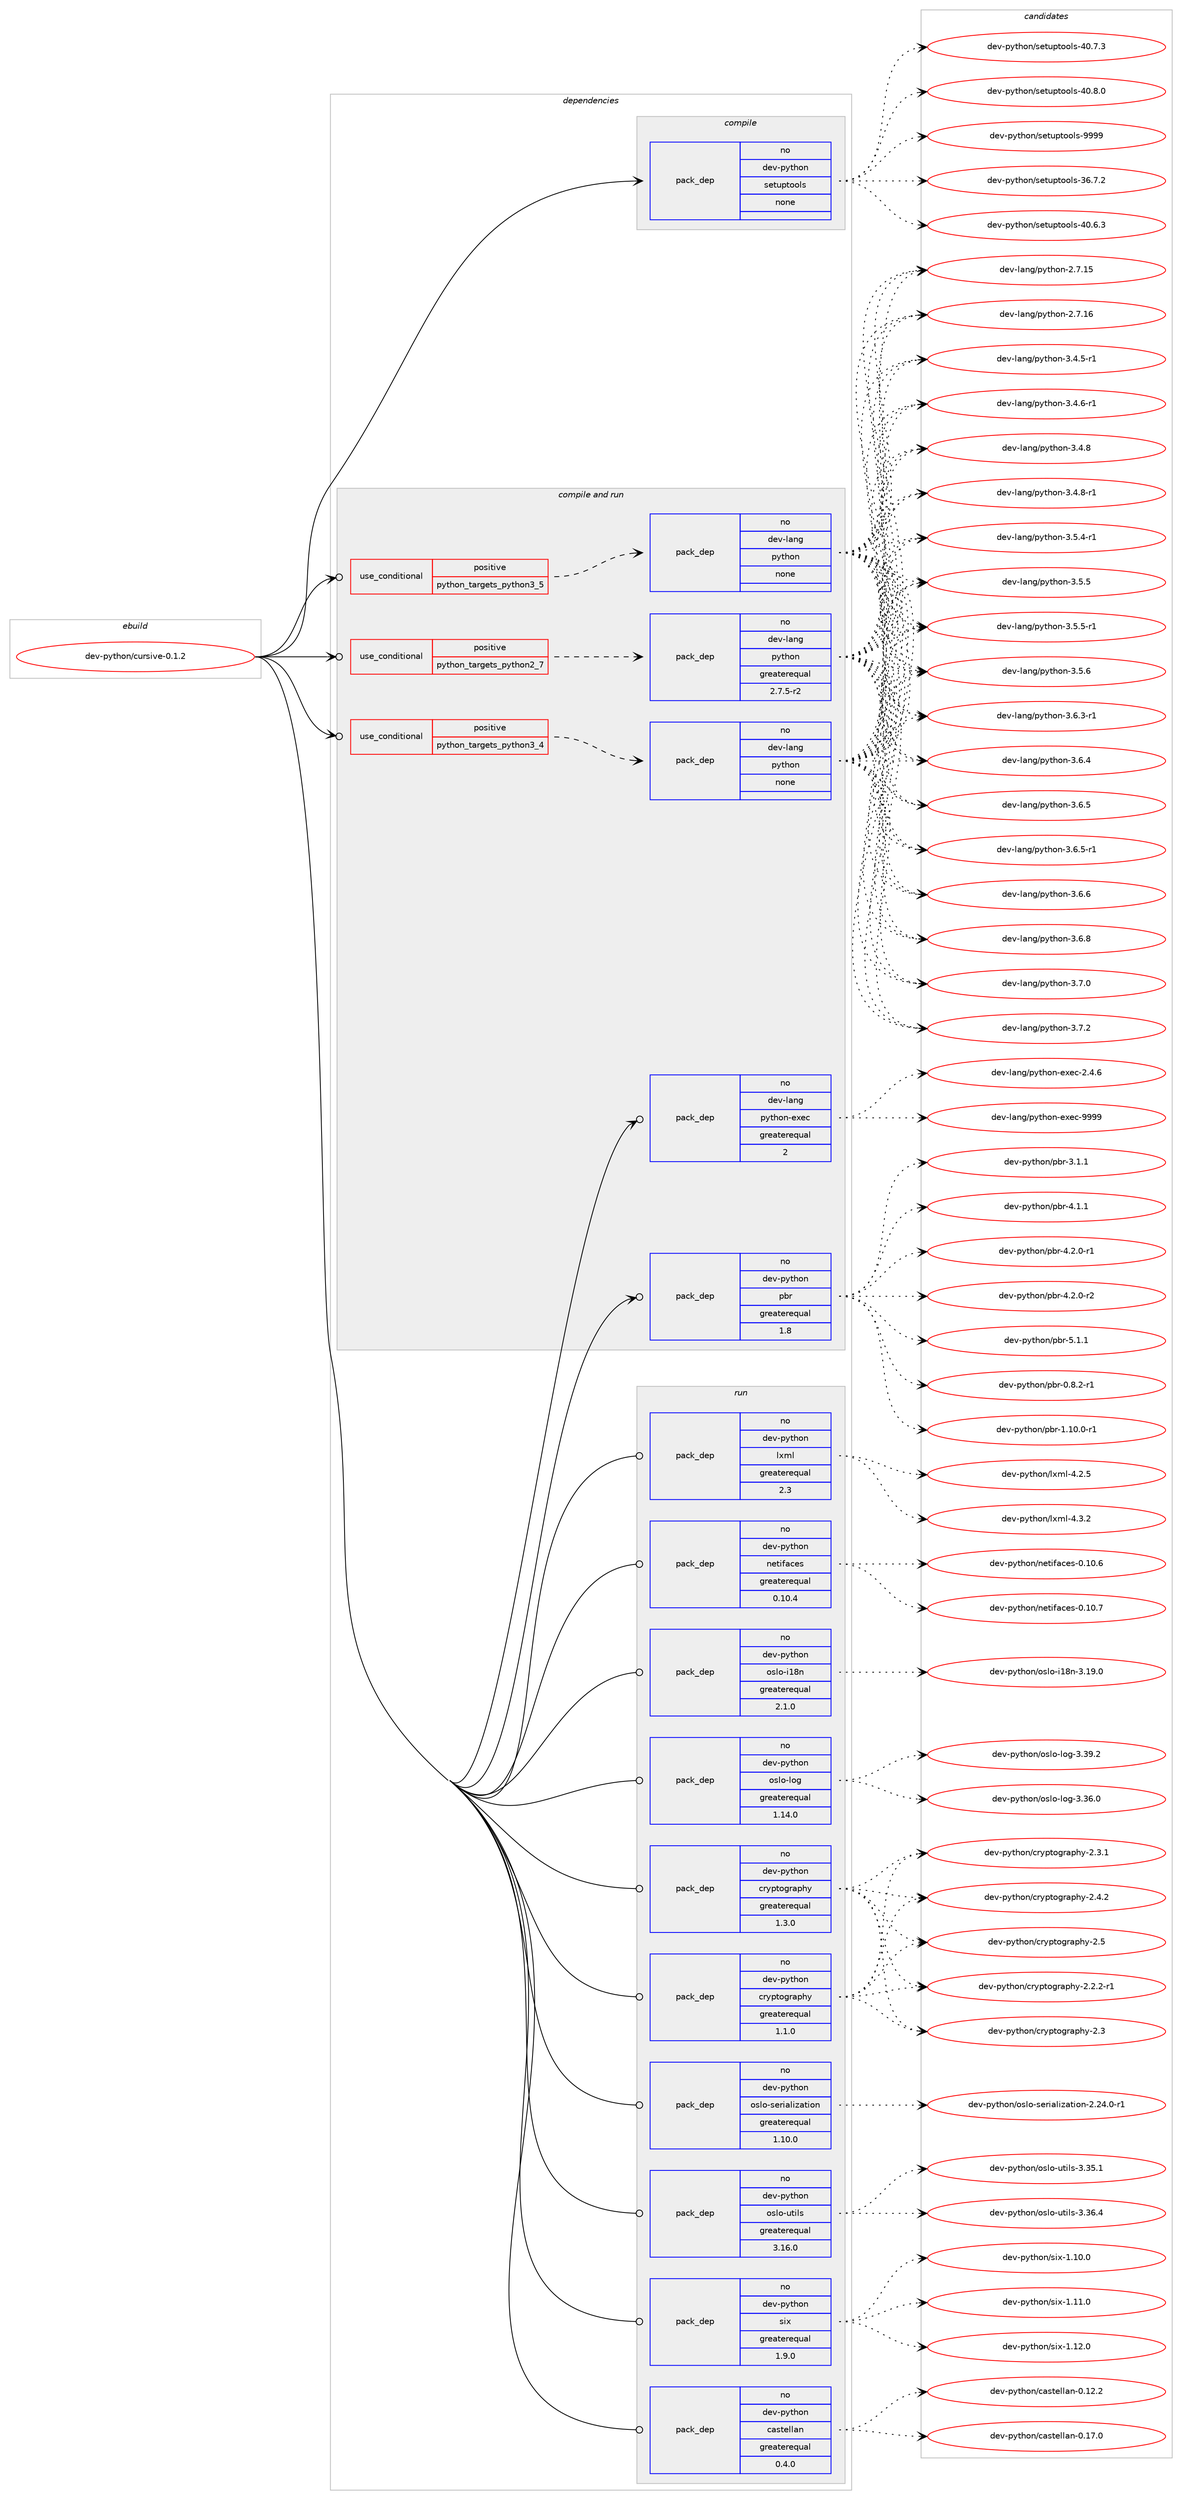 digraph prolog {

# *************
# Graph options
# *************

newrank=true;
concentrate=true;
compound=true;
graph [rankdir=LR,fontname=Helvetica,fontsize=10,ranksep=1.5];#, ranksep=2.5, nodesep=0.2];
edge  [arrowhead=vee];
node  [fontname=Helvetica,fontsize=10];

# **********
# The ebuild
# **********

subgraph cluster_leftcol {
color=gray;
rank=same;
label=<<i>ebuild</i>>;
id [label="dev-python/cursive-0.1.2", color=red, width=4, href="../dev-python/cursive-0.1.2.svg"];
}

# ****************
# The dependencies
# ****************

subgraph cluster_midcol {
color=gray;
label=<<i>dependencies</i>>;
subgraph cluster_compile {
fillcolor="#eeeeee";
style=filled;
label=<<i>compile</i>>;
subgraph pack1008707 {
dependency1404900 [label=<<TABLE BORDER="0" CELLBORDER="1" CELLSPACING="0" CELLPADDING="4" WIDTH="220"><TR><TD ROWSPAN="6" CELLPADDING="30">pack_dep</TD></TR><TR><TD WIDTH="110">no</TD></TR><TR><TD>dev-python</TD></TR><TR><TD>setuptools</TD></TR><TR><TD>none</TD></TR><TR><TD></TD></TR></TABLE>>, shape=none, color=blue];
}
id:e -> dependency1404900:w [weight=20,style="solid",arrowhead="vee"];
}
subgraph cluster_compileandrun {
fillcolor="#eeeeee";
style=filled;
label=<<i>compile and run</i>>;
subgraph cond372948 {
dependency1404901 [label=<<TABLE BORDER="0" CELLBORDER="1" CELLSPACING="0" CELLPADDING="4"><TR><TD ROWSPAN="3" CELLPADDING="10">use_conditional</TD></TR><TR><TD>positive</TD></TR><TR><TD>python_targets_python2_7</TD></TR></TABLE>>, shape=none, color=red];
subgraph pack1008708 {
dependency1404902 [label=<<TABLE BORDER="0" CELLBORDER="1" CELLSPACING="0" CELLPADDING="4" WIDTH="220"><TR><TD ROWSPAN="6" CELLPADDING="30">pack_dep</TD></TR><TR><TD WIDTH="110">no</TD></TR><TR><TD>dev-lang</TD></TR><TR><TD>python</TD></TR><TR><TD>greaterequal</TD></TR><TR><TD>2.7.5-r2</TD></TR></TABLE>>, shape=none, color=blue];
}
dependency1404901:e -> dependency1404902:w [weight=20,style="dashed",arrowhead="vee"];
}
id:e -> dependency1404901:w [weight=20,style="solid",arrowhead="odotvee"];
subgraph cond372949 {
dependency1404903 [label=<<TABLE BORDER="0" CELLBORDER="1" CELLSPACING="0" CELLPADDING="4"><TR><TD ROWSPAN="3" CELLPADDING="10">use_conditional</TD></TR><TR><TD>positive</TD></TR><TR><TD>python_targets_python3_4</TD></TR></TABLE>>, shape=none, color=red];
subgraph pack1008709 {
dependency1404904 [label=<<TABLE BORDER="0" CELLBORDER="1" CELLSPACING="0" CELLPADDING="4" WIDTH="220"><TR><TD ROWSPAN="6" CELLPADDING="30">pack_dep</TD></TR><TR><TD WIDTH="110">no</TD></TR><TR><TD>dev-lang</TD></TR><TR><TD>python</TD></TR><TR><TD>none</TD></TR><TR><TD></TD></TR></TABLE>>, shape=none, color=blue];
}
dependency1404903:e -> dependency1404904:w [weight=20,style="dashed",arrowhead="vee"];
}
id:e -> dependency1404903:w [weight=20,style="solid",arrowhead="odotvee"];
subgraph cond372950 {
dependency1404905 [label=<<TABLE BORDER="0" CELLBORDER="1" CELLSPACING="0" CELLPADDING="4"><TR><TD ROWSPAN="3" CELLPADDING="10">use_conditional</TD></TR><TR><TD>positive</TD></TR><TR><TD>python_targets_python3_5</TD></TR></TABLE>>, shape=none, color=red];
subgraph pack1008710 {
dependency1404906 [label=<<TABLE BORDER="0" CELLBORDER="1" CELLSPACING="0" CELLPADDING="4" WIDTH="220"><TR><TD ROWSPAN="6" CELLPADDING="30">pack_dep</TD></TR><TR><TD WIDTH="110">no</TD></TR><TR><TD>dev-lang</TD></TR><TR><TD>python</TD></TR><TR><TD>none</TD></TR><TR><TD></TD></TR></TABLE>>, shape=none, color=blue];
}
dependency1404905:e -> dependency1404906:w [weight=20,style="dashed",arrowhead="vee"];
}
id:e -> dependency1404905:w [weight=20,style="solid",arrowhead="odotvee"];
subgraph pack1008711 {
dependency1404907 [label=<<TABLE BORDER="0" CELLBORDER="1" CELLSPACING="0" CELLPADDING="4" WIDTH="220"><TR><TD ROWSPAN="6" CELLPADDING="30">pack_dep</TD></TR><TR><TD WIDTH="110">no</TD></TR><TR><TD>dev-lang</TD></TR><TR><TD>python-exec</TD></TR><TR><TD>greaterequal</TD></TR><TR><TD>2</TD></TR></TABLE>>, shape=none, color=blue];
}
id:e -> dependency1404907:w [weight=20,style="solid",arrowhead="odotvee"];
subgraph pack1008712 {
dependency1404908 [label=<<TABLE BORDER="0" CELLBORDER="1" CELLSPACING="0" CELLPADDING="4" WIDTH="220"><TR><TD ROWSPAN="6" CELLPADDING="30">pack_dep</TD></TR><TR><TD WIDTH="110">no</TD></TR><TR><TD>dev-python</TD></TR><TR><TD>pbr</TD></TR><TR><TD>greaterequal</TD></TR><TR><TD>1.8</TD></TR></TABLE>>, shape=none, color=blue];
}
id:e -> dependency1404908:w [weight=20,style="solid",arrowhead="odotvee"];
}
subgraph cluster_run {
fillcolor="#eeeeee";
style=filled;
label=<<i>run</i>>;
subgraph pack1008713 {
dependency1404909 [label=<<TABLE BORDER="0" CELLBORDER="1" CELLSPACING="0" CELLPADDING="4" WIDTH="220"><TR><TD ROWSPAN="6" CELLPADDING="30">pack_dep</TD></TR><TR><TD WIDTH="110">no</TD></TR><TR><TD>dev-python</TD></TR><TR><TD>castellan</TD></TR><TR><TD>greaterequal</TD></TR><TR><TD>0.4.0</TD></TR></TABLE>>, shape=none, color=blue];
}
id:e -> dependency1404909:w [weight=20,style="solid",arrowhead="odot"];
subgraph pack1008714 {
dependency1404910 [label=<<TABLE BORDER="0" CELLBORDER="1" CELLSPACING="0" CELLPADDING="4" WIDTH="220"><TR><TD ROWSPAN="6" CELLPADDING="30">pack_dep</TD></TR><TR><TD WIDTH="110">no</TD></TR><TR><TD>dev-python</TD></TR><TR><TD>cryptography</TD></TR><TR><TD>greaterequal</TD></TR><TR><TD>1.1.0</TD></TR></TABLE>>, shape=none, color=blue];
}
id:e -> dependency1404910:w [weight=20,style="solid",arrowhead="odot"];
subgraph pack1008715 {
dependency1404911 [label=<<TABLE BORDER="0" CELLBORDER="1" CELLSPACING="0" CELLPADDING="4" WIDTH="220"><TR><TD ROWSPAN="6" CELLPADDING="30">pack_dep</TD></TR><TR><TD WIDTH="110">no</TD></TR><TR><TD>dev-python</TD></TR><TR><TD>cryptography</TD></TR><TR><TD>greaterequal</TD></TR><TR><TD>1.3.0</TD></TR></TABLE>>, shape=none, color=blue];
}
id:e -> dependency1404911:w [weight=20,style="solid",arrowhead="odot"];
subgraph pack1008716 {
dependency1404912 [label=<<TABLE BORDER="0" CELLBORDER="1" CELLSPACING="0" CELLPADDING="4" WIDTH="220"><TR><TD ROWSPAN="6" CELLPADDING="30">pack_dep</TD></TR><TR><TD WIDTH="110">no</TD></TR><TR><TD>dev-python</TD></TR><TR><TD>lxml</TD></TR><TR><TD>greaterequal</TD></TR><TR><TD>2.3</TD></TR></TABLE>>, shape=none, color=blue];
}
id:e -> dependency1404912:w [weight=20,style="solid",arrowhead="odot"];
subgraph pack1008717 {
dependency1404913 [label=<<TABLE BORDER="0" CELLBORDER="1" CELLSPACING="0" CELLPADDING="4" WIDTH="220"><TR><TD ROWSPAN="6" CELLPADDING="30">pack_dep</TD></TR><TR><TD WIDTH="110">no</TD></TR><TR><TD>dev-python</TD></TR><TR><TD>netifaces</TD></TR><TR><TD>greaterequal</TD></TR><TR><TD>0.10.4</TD></TR></TABLE>>, shape=none, color=blue];
}
id:e -> dependency1404913:w [weight=20,style="solid",arrowhead="odot"];
subgraph pack1008718 {
dependency1404914 [label=<<TABLE BORDER="0" CELLBORDER="1" CELLSPACING="0" CELLPADDING="4" WIDTH="220"><TR><TD ROWSPAN="6" CELLPADDING="30">pack_dep</TD></TR><TR><TD WIDTH="110">no</TD></TR><TR><TD>dev-python</TD></TR><TR><TD>oslo-i18n</TD></TR><TR><TD>greaterequal</TD></TR><TR><TD>2.1.0</TD></TR></TABLE>>, shape=none, color=blue];
}
id:e -> dependency1404914:w [weight=20,style="solid",arrowhead="odot"];
subgraph pack1008719 {
dependency1404915 [label=<<TABLE BORDER="0" CELLBORDER="1" CELLSPACING="0" CELLPADDING="4" WIDTH="220"><TR><TD ROWSPAN="6" CELLPADDING="30">pack_dep</TD></TR><TR><TD WIDTH="110">no</TD></TR><TR><TD>dev-python</TD></TR><TR><TD>oslo-log</TD></TR><TR><TD>greaterequal</TD></TR><TR><TD>1.14.0</TD></TR></TABLE>>, shape=none, color=blue];
}
id:e -> dependency1404915:w [weight=20,style="solid",arrowhead="odot"];
subgraph pack1008720 {
dependency1404916 [label=<<TABLE BORDER="0" CELLBORDER="1" CELLSPACING="0" CELLPADDING="4" WIDTH="220"><TR><TD ROWSPAN="6" CELLPADDING="30">pack_dep</TD></TR><TR><TD WIDTH="110">no</TD></TR><TR><TD>dev-python</TD></TR><TR><TD>oslo-serialization</TD></TR><TR><TD>greaterequal</TD></TR><TR><TD>1.10.0</TD></TR></TABLE>>, shape=none, color=blue];
}
id:e -> dependency1404916:w [weight=20,style="solid",arrowhead="odot"];
subgraph pack1008721 {
dependency1404917 [label=<<TABLE BORDER="0" CELLBORDER="1" CELLSPACING="0" CELLPADDING="4" WIDTH="220"><TR><TD ROWSPAN="6" CELLPADDING="30">pack_dep</TD></TR><TR><TD WIDTH="110">no</TD></TR><TR><TD>dev-python</TD></TR><TR><TD>oslo-utils</TD></TR><TR><TD>greaterequal</TD></TR><TR><TD>3.16.0</TD></TR></TABLE>>, shape=none, color=blue];
}
id:e -> dependency1404917:w [weight=20,style="solid",arrowhead="odot"];
subgraph pack1008722 {
dependency1404918 [label=<<TABLE BORDER="0" CELLBORDER="1" CELLSPACING="0" CELLPADDING="4" WIDTH="220"><TR><TD ROWSPAN="6" CELLPADDING="30">pack_dep</TD></TR><TR><TD WIDTH="110">no</TD></TR><TR><TD>dev-python</TD></TR><TR><TD>six</TD></TR><TR><TD>greaterequal</TD></TR><TR><TD>1.9.0</TD></TR></TABLE>>, shape=none, color=blue];
}
id:e -> dependency1404918:w [weight=20,style="solid",arrowhead="odot"];
}
}

# **************
# The candidates
# **************

subgraph cluster_choices {
rank=same;
color=gray;
label=<<i>candidates</i>>;

subgraph choice1008707 {
color=black;
nodesep=1;
choice100101118451121211161041111104711510111611711211611111110811545515446554650 [label="dev-python/setuptools-36.7.2", color=red, width=4,href="../dev-python/setuptools-36.7.2.svg"];
choice100101118451121211161041111104711510111611711211611111110811545524846544651 [label="dev-python/setuptools-40.6.3", color=red, width=4,href="../dev-python/setuptools-40.6.3.svg"];
choice100101118451121211161041111104711510111611711211611111110811545524846554651 [label="dev-python/setuptools-40.7.3", color=red, width=4,href="../dev-python/setuptools-40.7.3.svg"];
choice100101118451121211161041111104711510111611711211611111110811545524846564648 [label="dev-python/setuptools-40.8.0", color=red, width=4,href="../dev-python/setuptools-40.8.0.svg"];
choice10010111845112121116104111110471151011161171121161111111081154557575757 [label="dev-python/setuptools-9999", color=red, width=4,href="../dev-python/setuptools-9999.svg"];
dependency1404900:e -> choice100101118451121211161041111104711510111611711211611111110811545515446554650:w [style=dotted,weight="100"];
dependency1404900:e -> choice100101118451121211161041111104711510111611711211611111110811545524846544651:w [style=dotted,weight="100"];
dependency1404900:e -> choice100101118451121211161041111104711510111611711211611111110811545524846554651:w [style=dotted,weight="100"];
dependency1404900:e -> choice100101118451121211161041111104711510111611711211611111110811545524846564648:w [style=dotted,weight="100"];
dependency1404900:e -> choice10010111845112121116104111110471151011161171121161111111081154557575757:w [style=dotted,weight="100"];
}
subgraph choice1008708 {
color=black;
nodesep=1;
choice10010111845108971101034711212111610411111045504655464953 [label="dev-lang/python-2.7.15", color=red, width=4,href="../dev-lang/python-2.7.15.svg"];
choice10010111845108971101034711212111610411111045504655464954 [label="dev-lang/python-2.7.16", color=red, width=4,href="../dev-lang/python-2.7.16.svg"];
choice1001011184510897110103471121211161041111104551465246534511449 [label="dev-lang/python-3.4.5-r1", color=red, width=4,href="../dev-lang/python-3.4.5-r1.svg"];
choice1001011184510897110103471121211161041111104551465246544511449 [label="dev-lang/python-3.4.6-r1", color=red, width=4,href="../dev-lang/python-3.4.6-r1.svg"];
choice100101118451089711010347112121116104111110455146524656 [label="dev-lang/python-3.4.8", color=red, width=4,href="../dev-lang/python-3.4.8.svg"];
choice1001011184510897110103471121211161041111104551465246564511449 [label="dev-lang/python-3.4.8-r1", color=red, width=4,href="../dev-lang/python-3.4.8-r1.svg"];
choice1001011184510897110103471121211161041111104551465346524511449 [label="dev-lang/python-3.5.4-r1", color=red, width=4,href="../dev-lang/python-3.5.4-r1.svg"];
choice100101118451089711010347112121116104111110455146534653 [label="dev-lang/python-3.5.5", color=red, width=4,href="../dev-lang/python-3.5.5.svg"];
choice1001011184510897110103471121211161041111104551465346534511449 [label="dev-lang/python-3.5.5-r1", color=red, width=4,href="../dev-lang/python-3.5.5-r1.svg"];
choice100101118451089711010347112121116104111110455146534654 [label="dev-lang/python-3.5.6", color=red, width=4,href="../dev-lang/python-3.5.6.svg"];
choice1001011184510897110103471121211161041111104551465446514511449 [label="dev-lang/python-3.6.3-r1", color=red, width=4,href="../dev-lang/python-3.6.3-r1.svg"];
choice100101118451089711010347112121116104111110455146544652 [label="dev-lang/python-3.6.4", color=red, width=4,href="../dev-lang/python-3.6.4.svg"];
choice100101118451089711010347112121116104111110455146544653 [label="dev-lang/python-3.6.5", color=red, width=4,href="../dev-lang/python-3.6.5.svg"];
choice1001011184510897110103471121211161041111104551465446534511449 [label="dev-lang/python-3.6.5-r1", color=red, width=4,href="../dev-lang/python-3.6.5-r1.svg"];
choice100101118451089711010347112121116104111110455146544654 [label="dev-lang/python-3.6.6", color=red, width=4,href="../dev-lang/python-3.6.6.svg"];
choice100101118451089711010347112121116104111110455146544656 [label="dev-lang/python-3.6.8", color=red, width=4,href="../dev-lang/python-3.6.8.svg"];
choice100101118451089711010347112121116104111110455146554648 [label="dev-lang/python-3.7.0", color=red, width=4,href="../dev-lang/python-3.7.0.svg"];
choice100101118451089711010347112121116104111110455146554650 [label="dev-lang/python-3.7.2", color=red, width=4,href="../dev-lang/python-3.7.2.svg"];
dependency1404902:e -> choice10010111845108971101034711212111610411111045504655464953:w [style=dotted,weight="100"];
dependency1404902:e -> choice10010111845108971101034711212111610411111045504655464954:w [style=dotted,weight="100"];
dependency1404902:e -> choice1001011184510897110103471121211161041111104551465246534511449:w [style=dotted,weight="100"];
dependency1404902:e -> choice1001011184510897110103471121211161041111104551465246544511449:w [style=dotted,weight="100"];
dependency1404902:e -> choice100101118451089711010347112121116104111110455146524656:w [style=dotted,weight="100"];
dependency1404902:e -> choice1001011184510897110103471121211161041111104551465246564511449:w [style=dotted,weight="100"];
dependency1404902:e -> choice1001011184510897110103471121211161041111104551465346524511449:w [style=dotted,weight="100"];
dependency1404902:e -> choice100101118451089711010347112121116104111110455146534653:w [style=dotted,weight="100"];
dependency1404902:e -> choice1001011184510897110103471121211161041111104551465346534511449:w [style=dotted,weight="100"];
dependency1404902:e -> choice100101118451089711010347112121116104111110455146534654:w [style=dotted,weight="100"];
dependency1404902:e -> choice1001011184510897110103471121211161041111104551465446514511449:w [style=dotted,weight="100"];
dependency1404902:e -> choice100101118451089711010347112121116104111110455146544652:w [style=dotted,weight="100"];
dependency1404902:e -> choice100101118451089711010347112121116104111110455146544653:w [style=dotted,weight="100"];
dependency1404902:e -> choice1001011184510897110103471121211161041111104551465446534511449:w [style=dotted,weight="100"];
dependency1404902:e -> choice100101118451089711010347112121116104111110455146544654:w [style=dotted,weight="100"];
dependency1404902:e -> choice100101118451089711010347112121116104111110455146544656:w [style=dotted,weight="100"];
dependency1404902:e -> choice100101118451089711010347112121116104111110455146554648:w [style=dotted,weight="100"];
dependency1404902:e -> choice100101118451089711010347112121116104111110455146554650:w [style=dotted,weight="100"];
}
subgraph choice1008709 {
color=black;
nodesep=1;
choice10010111845108971101034711212111610411111045504655464953 [label="dev-lang/python-2.7.15", color=red, width=4,href="../dev-lang/python-2.7.15.svg"];
choice10010111845108971101034711212111610411111045504655464954 [label="dev-lang/python-2.7.16", color=red, width=4,href="../dev-lang/python-2.7.16.svg"];
choice1001011184510897110103471121211161041111104551465246534511449 [label="dev-lang/python-3.4.5-r1", color=red, width=4,href="../dev-lang/python-3.4.5-r1.svg"];
choice1001011184510897110103471121211161041111104551465246544511449 [label="dev-lang/python-3.4.6-r1", color=red, width=4,href="../dev-lang/python-3.4.6-r1.svg"];
choice100101118451089711010347112121116104111110455146524656 [label="dev-lang/python-3.4.8", color=red, width=4,href="../dev-lang/python-3.4.8.svg"];
choice1001011184510897110103471121211161041111104551465246564511449 [label="dev-lang/python-3.4.8-r1", color=red, width=4,href="../dev-lang/python-3.4.8-r1.svg"];
choice1001011184510897110103471121211161041111104551465346524511449 [label="dev-lang/python-3.5.4-r1", color=red, width=4,href="../dev-lang/python-3.5.4-r1.svg"];
choice100101118451089711010347112121116104111110455146534653 [label="dev-lang/python-3.5.5", color=red, width=4,href="../dev-lang/python-3.5.5.svg"];
choice1001011184510897110103471121211161041111104551465346534511449 [label="dev-lang/python-3.5.5-r1", color=red, width=4,href="../dev-lang/python-3.5.5-r1.svg"];
choice100101118451089711010347112121116104111110455146534654 [label="dev-lang/python-3.5.6", color=red, width=4,href="../dev-lang/python-3.5.6.svg"];
choice1001011184510897110103471121211161041111104551465446514511449 [label="dev-lang/python-3.6.3-r1", color=red, width=4,href="../dev-lang/python-3.6.3-r1.svg"];
choice100101118451089711010347112121116104111110455146544652 [label="dev-lang/python-3.6.4", color=red, width=4,href="../dev-lang/python-3.6.4.svg"];
choice100101118451089711010347112121116104111110455146544653 [label="dev-lang/python-3.6.5", color=red, width=4,href="../dev-lang/python-3.6.5.svg"];
choice1001011184510897110103471121211161041111104551465446534511449 [label="dev-lang/python-3.6.5-r1", color=red, width=4,href="../dev-lang/python-3.6.5-r1.svg"];
choice100101118451089711010347112121116104111110455146544654 [label="dev-lang/python-3.6.6", color=red, width=4,href="../dev-lang/python-3.6.6.svg"];
choice100101118451089711010347112121116104111110455146544656 [label="dev-lang/python-3.6.8", color=red, width=4,href="../dev-lang/python-3.6.8.svg"];
choice100101118451089711010347112121116104111110455146554648 [label="dev-lang/python-3.7.0", color=red, width=4,href="../dev-lang/python-3.7.0.svg"];
choice100101118451089711010347112121116104111110455146554650 [label="dev-lang/python-3.7.2", color=red, width=4,href="../dev-lang/python-3.7.2.svg"];
dependency1404904:e -> choice10010111845108971101034711212111610411111045504655464953:w [style=dotted,weight="100"];
dependency1404904:e -> choice10010111845108971101034711212111610411111045504655464954:w [style=dotted,weight="100"];
dependency1404904:e -> choice1001011184510897110103471121211161041111104551465246534511449:w [style=dotted,weight="100"];
dependency1404904:e -> choice1001011184510897110103471121211161041111104551465246544511449:w [style=dotted,weight="100"];
dependency1404904:e -> choice100101118451089711010347112121116104111110455146524656:w [style=dotted,weight="100"];
dependency1404904:e -> choice1001011184510897110103471121211161041111104551465246564511449:w [style=dotted,weight="100"];
dependency1404904:e -> choice1001011184510897110103471121211161041111104551465346524511449:w [style=dotted,weight="100"];
dependency1404904:e -> choice100101118451089711010347112121116104111110455146534653:w [style=dotted,weight="100"];
dependency1404904:e -> choice1001011184510897110103471121211161041111104551465346534511449:w [style=dotted,weight="100"];
dependency1404904:e -> choice100101118451089711010347112121116104111110455146534654:w [style=dotted,weight="100"];
dependency1404904:e -> choice1001011184510897110103471121211161041111104551465446514511449:w [style=dotted,weight="100"];
dependency1404904:e -> choice100101118451089711010347112121116104111110455146544652:w [style=dotted,weight="100"];
dependency1404904:e -> choice100101118451089711010347112121116104111110455146544653:w [style=dotted,weight="100"];
dependency1404904:e -> choice1001011184510897110103471121211161041111104551465446534511449:w [style=dotted,weight="100"];
dependency1404904:e -> choice100101118451089711010347112121116104111110455146544654:w [style=dotted,weight="100"];
dependency1404904:e -> choice100101118451089711010347112121116104111110455146544656:w [style=dotted,weight="100"];
dependency1404904:e -> choice100101118451089711010347112121116104111110455146554648:w [style=dotted,weight="100"];
dependency1404904:e -> choice100101118451089711010347112121116104111110455146554650:w [style=dotted,weight="100"];
}
subgraph choice1008710 {
color=black;
nodesep=1;
choice10010111845108971101034711212111610411111045504655464953 [label="dev-lang/python-2.7.15", color=red, width=4,href="../dev-lang/python-2.7.15.svg"];
choice10010111845108971101034711212111610411111045504655464954 [label="dev-lang/python-2.7.16", color=red, width=4,href="../dev-lang/python-2.7.16.svg"];
choice1001011184510897110103471121211161041111104551465246534511449 [label="dev-lang/python-3.4.5-r1", color=red, width=4,href="../dev-lang/python-3.4.5-r1.svg"];
choice1001011184510897110103471121211161041111104551465246544511449 [label="dev-lang/python-3.4.6-r1", color=red, width=4,href="../dev-lang/python-3.4.6-r1.svg"];
choice100101118451089711010347112121116104111110455146524656 [label="dev-lang/python-3.4.8", color=red, width=4,href="../dev-lang/python-3.4.8.svg"];
choice1001011184510897110103471121211161041111104551465246564511449 [label="dev-lang/python-3.4.8-r1", color=red, width=4,href="../dev-lang/python-3.4.8-r1.svg"];
choice1001011184510897110103471121211161041111104551465346524511449 [label="dev-lang/python-3.5.4-r1", color=red, width=4,href="../dev-lang/python-3.5.4-r1.svg"];
choice100101118451089711010347112121116104111110455146534653 [label="dev-lang/python-3.5.5", color=red, width=4,href="../dev-lang/python-3.5.5.svg"];
choice1001011184510897110103471121211161041111104551465346534511449 [label="dev-lang/python-3.5.5-r1", color=red, width=4,href="../dev-lang/python-3.5.5-r1.svg"];
choice100101118451089711010347112121116104111110455146534654 [label="dev-lang/python-3.5.6", color=red, width=4,href="../dev-lang/python-3.5.6.svg"];
choice1001011184510897110103471121211161041111104551465446514511449 [label="dev-lang/python-3.6.3-r1", color=red, width=4,href="../dev-lang/python-3.6.3-r1.svg"];
choice100101118451089711010347112121116104111110455146544652 [label="dev-lang/python-3.6.4", color=red, width=4,href="../dev-lang/python-3.6.4.svg"];
choice100101118451089711010347112121116104111110455146544653 [label="dev-lang/python-3.6.5", color=red, width=4,href="../dev-lang/python-3.6.5.svg"];
choice1001011184510897110103471121211161041111104551465446534511449 [label="dev-lang/python-3.6.5-r1", color=red, width=4,href="../dev-lang/python-3.6.5-r1.svg"];
choice100101118451089711010347112121116104111110455146544654 [label="dev-lang/python-3.6.6", color=red, width=4,href="../dev-lang/python-3.6.6.svg"];
choice100101118451089711010347112121116104111110455146544656 [label="dev-lang/python-3.6.8", color=red, width=4,href="../dev-lang/python-3.6.8.svg"];
choice100101118451089711010347112121116104111110455146554648 [label="dev-lang/python-3.7.0", color=red, width=4,href="../dev-lang/python-3.7.0.svg"];
choice100101118451089711010347112121116104111110455146554650 [label="dev-lang/python-3.7.2", color=red, width=4,href="../dev-lang/python-3.7.2.svg"];
dependency1404906:e -> choice10010111845108971101034711212111610411111045504655464953:w [style=dotted,weight="100"];
dependency1404906:e -> choice10010111845108971101034711212111610411111045504655464954:w [style=dotted,weight="100"];
dependency1404906:e -> choice1001011184510897110103471121211161041111104551465246534511449:w [style=dotted,weight="100"];
dependency1404906:e -> choice1001011184510897110103471121211161041111104551465246544511449:w [style=dotted,weight="100"];
dependency1404906:e -> choice100101118451089711010347112121116104111110455146524656:w [style=dotted,weight="100"];
dependency1404906:e -> choice1001011184510897110103471121211161041111104551465246564511449:w [style=dotted,weight="100"];
dependency1404906:e -> choice1001011184510897110103471121211161041111104551465346524511449:w [style=dotted,weight="100"];
dependency1404906:e -> choice100101118451089711010347112121116104111110455146534653:w [style=dotted,weight="100"];
dependency1404906:e -> choice1001011184510897110103471121211161041111104551465346534511449:w [style=dotted,weight="100"];
dependency1404906:e -> choice100101118451089711010347112121116104111110455146534654:w [style=dotted,weight="100"];
dependency1404906:e -> choice1001011184510897110103471121211161041111104551465446514511449:w [style=dotted,weight="100"];
dependency1404906:e -> choice100101118451089711010347112121116104111110455146544652:w [style=dotted,weight="100"];
dependency1404906:e -> choice100101118451089711010347112121116104111110455146544653:w [style=dotted,weight="100"];
dependency1404906:e -> choice1001011184510897110103471121211161041111104551465446534511449:w [style=dotted,weight="100"];
dependency1404906:e -> choice100101118451089711010347112121116104111110455146544654:w [style=dotted,weight="100"];
dependency1404906:e -> choice100101118451089711010347112121116104111110455146544656:w [style=dotted,weight="100"];
dependency1404906:e -> choice100101118451089711010347112121116104111110455146554648:w [style=dotted,weight="100"];
dependency1404906:e -> choice100101118451089711010347112121116104111110455146554650:w [style=dotted,weight="100"];
}
subgraph choice1008711 {
color=black;
nodesep=1;
choice1001011184510897110103471121211161041111104510112010199455046524654 [label="dev-lang/python-exec-2.4.6", color=red, width=4,href="../dev-lang/python-exec-2.4.6.svg"];
choice10010111845108971101034711212111610411111045101120101994557575757 [label="dev-lang/python-exec-9999", color=red, width=4,href="../dev-lang/python-exec-9999.svg"];
dependency1404907:e -> choice1001011184510897110103471121211161041111104510112010199455046524654:w [style=dotted,weight="100"];
dependency1404907:e -> choice10010111845108971101034711212111610411111045101120101994557575757:w [style=dotted,weight="100"];
}
subgraph choice1008712 {
color=black;
nodesep=1;
choice1001011184511212111610411111047112981144548465646504511449 [label="dev-python/pbr-0.8.2-r1", color=red, width=4,href="../dev-python/pbr-0.8.2-r1.svg"];
choice100101118451121211161041111104711298114454946494846484511449 [label="dev-python/pbr-1.10.0-r1", color=red, width=4,href="../dev-python/pbr-1.10.0-r1.svg"];
choice100101118451121211161041111104711298114455146494649 [label="dev-python/pbr-3.1.1", color=red, width=4,href="../dev-python/pbr-3.1.1.svg"];
choice100101118451121211161041111104711298114455246494649 [label="dev-python/pbr-4.1.1", color=red, width=4,href="../dev-python/pbr-4.1.1.svg"];
choice1001011184511212111610411111047112981144552465046484511449 [label="dev-python/pbr-4.2.0-r1", color=red, width=4,href="../dev-python/pbr-4.2.0-r1.svg"];
choice1001011184511212111610411111047112981144552465046484511450 [label="dev-python/pbr-4.2.0-r2", color=red, width=4,href="../dev-python/pbr-4.2.0-r2.svg"];
choice100101118451121211161041111104711298114455346494649 [label="dev-python/pbr-5.1.1", color=red, width=4,href="../dev-python/pbr-5.1.1.svg"];
dependency1404908:e -> choice1001011184511212111610411111047112981144548465646504511449:w [style=dotted,weight="100"];
dependency1404908:e -> choice100101118451121211161041111104711298114454946494846484511449:w [style=dotted,weight="100"];
dependency1404908:e -> choice100101118451121211161041111104711298114455146494649:w [style=dotted,weight="100"];
dependency1404908:e -> choice100101118451121211161041111104711298114455246494649:w [style=dotted,weight="100"];
dependency1404908:e -> choice1001011184511212111610411111047112981144552465046484511449:w [style=dotted,weight="100"];
dependency1404908:e -> choice1001011184511212111610411111047112981144552465046484511450:w [style=dotted,weight="100"];
dependency1404908:e -> choice100101118451121211161041111104711298114455346494649:w [style=dotted,weight="100"];
}
subgraph choice1008713 {
color=black;
nodesep=1;
choice100101118451121211161041111104799971151161011081089711045484649504650 [label="dev-python/castellan-0.12.2", color=red, width=4,href="../dev-python/castellan-0.12.2.svg"];
choice100101118451121211161041111104799971151161011081089711045484649554648 [label="dev-python/castellan-0.17.0", color=red, width=4,href="../dev-python/castellan-0.17.0.svg"];
dependency1404909:e -> choice100101118451121211161041111104799971151161011081089711045484649504650:w [style=dotted,weight="100"];
dependency1404909:e -> choice100101118451121211161041111104799971151161011081089711045484649554648:w [style=dotted,weight="100"];
}
subgraph choice1008714 {
color=black;
nodesep=1;
choice100101118451121211161041111104799114121112116111103114971121041214550465046504511449 [label="dev-python/cryptography-2.2.2-r1", color=red, width=4,href="../dev-python/cryptography-2.2.2-r1.svg"];
choice1001011184511212111610411111047991141211121161111031149711210412145504651 [label="dev-python/cryptography-2.3", color=red, width=4,href="../dev-python/cryptography-2.3.svg"];
choice10010111845112121116104111110479911412111211611110311497112104121455046514649 [label="dev-python/cryptography-2.3.1", color=red, width=4,href="../dev-python/cryptography-2.3.1.svg"];
choice10010111845112121116104111110479911412111211611110311497112104121455046524650 [label="dev-python/cryptography-2.4.2", color=red, width=4,href="../dev-python/cryptography-2.4.2.svg"];
choice1001011184511212111610411111047991141211121161111031149711210412145504653 [label="dev-python/cryptography-2.5", color=red, width=4,href="../dev-python/cryptography-2.5.svg"];
dependency1404910:e -> choice100101118451121211161041111104799114121112116111103114971121041214550465046504511449:w [style=dotted,weight="100"];
dependency1404910:e -> choice1001011184511212111610411111047991141211121161111031149711210412145504651:w [style=dotted,weight="100"];
dependency1404910:e -> choice10010111845112121116104111110479911412111211611110311497112104121455046514649:w [style=dotted,weight="100"];
dependency1404910:e -> choice10010111845112121116104111110479911412111211611110311497112104121455046524650:w [style=dotted,weight="100"];
dependency1404910:e -> choice1001011184511212111610411111047991141211121161111031149711210412145504653:w [style=dotted,weight="100"];
}
subgraph choice1008715 {
color=black;
nodesep=1;
choice100101118451121211161041111104799114121112116111103114971121041214550465046504511449 [label="dev-python/cryptography-2.2.2-r1", color=red, width=4,href="../dev-python/cryptography-2.2.2-r1.svg"];
choice1001011184511212111610411111047991141211121161111031149711210412145504651 [label="dev-python/cryptography-2.3", color=red, width=4,href="../dev-python/cryptography-2.3.svg"];
choice10010111845112121116104111110479911412111211611110311497112104121455046514649 [label="dev-python/cryptography-2.3.1", color=red, width=4,href="../dev-python/cryptography-2.3.1.svg"];
choice10010111845112121116104111110479911412111211611110311497112104121455046524650 [label="dev-python/cryptography-2.4.2", color=red, width=4,href="../dev-python/cryptography-2.4.2.svg"];
choice1001011184511212111610411111047991141211121161111031149711210412145504653 [label="dev-python/cryptography-2.5", color=red, width=4,href="../dev-python/cryptography-2.5.svg"];
dependency1404911:e -> choice100101118451121211161041111104799114121112116111103114971121041214550465046504511449:w [style=dotted,weight="100"];
dependency1404911:e -> choice1001011184511212111610411111047991141211121161111031149711210412145504651:w [style=dotted,weight="100"];
dependency1404911:e -> choice10010111845112121116104111110479911412111211611110311497112104121455046514649:w [style=dotted,weight="100"];
dependency1404911:e -> choice10010111845112121116104111110479911412111211611110311497112104121455046524650:w [style=dotted,weight="100"];
dependency1404911:e -> choice1001011184511212111610411111047991141211121161111031149711210412145504653:w [style=dotted,weight="100"];
}
subgraph choice1008716 {
color=black;
nodesep=1;
choice1001011184511212111610411111047108120109108455246504653 [label="dev-python/lxml-4.2.5", color=red, width=4,href="../dev-python/lxml-4.2.5.svg"];
choice1001011184511212111610411111047108120109108455246514650 [label="dev-python/lxml-4.3.2", color=red, width=4,href="../dev-python/lxml-4.3.2.svg"];
dependency1404912:e -> choice1001011184511212111610411111047108120109108455246504653:w [style=dotted,weight="100"];
dependency1404912:e -> choice1001011184511212111610411111047108120109108455246514650:w [style=dotted,weight="100"];
}
subgraph choice1008717 {
color=black;
nodesep=1;
choice1001011184511212111610411111047110101116105102979910111545484649484654 [label="dev-python/netifaces-0.10.6", color=red, width=4,href="../dev-python/netifaces-0.10.6.svg"];
choice1001011184511212111610411111047110101116105102979910111545484649484655 [label="dev-python/netifaces-0.10.7", color=red, width=4,href="../dev-python/netifaces-0.10.7.svg"];
dependency1404913:e -> choice1001011184511212111610411111047110101116105102979910111545484649484654:w [style=dotted,weight="100"];
dependency1404913:e -> choice1001011184511212111610411111047110101116105102979910111545484649484655:w [style=dotted,weight="100"];
}
subgraph choice1008718 {
color=black;
nodesep=1;
choice100101118451121211161041111104711111510811145105495611045514649574648 [label="dev-python/oslo-i18n-3.19.0", color=red, width=4,href="../dev-python/oslo-i18n-3.19.0.svg"];
dependency1404914:e -> choice100101118451121211161041111104711111510811145105495611045514649574648:w [style=dotted,weight="100"];
}
subgraph choice1008719 {
color=black;
nodesep=1;
choice10010111845112121116104111110471111151081114510811110345514651544648 [label="dev-python/oslo-log-3.36.0", color=red, width=4,href="../dev-python/oslo-log-3.36.0.svg"];
choice10010111845112121116104111110471111151081114510811110345514651574650 [label="dev-python/oslo-log-3.39.2", color=red, width=4,href="../dev-python/oslo-log-3.39.2.svg"];
dependency1404915:e -> choice10010111845112121116104111110471111151081114510811110345514651544648:w [style=dotted,weight="100"];
dependency1404915:e -> choice10010111845112121116104111110471111151081114510811110345514651574650:w [style=dotted,weight="100"];
}
subgraph choice1008720 {
color=black;
nodesep=1;
choice1001011184511212111610411111047111115108111451151011141059710810512297116105111110455046505246484511449 [label="dev-python/oslo-serialization-2.24.0-r1", color=red, width=4,href="../dev-python/oslo-serialization-2.24.0-r1.svg"];
dependency1404916:e -> choice1001011184511212111610411111047111115108111451151011141059710810512297116105111110455046505246484511449:w [style=dotted,weight="100"];
}
subgraph choice1008721 {
color=black;
nodesep=1;
choice10010111845112121116104111110471111151081114511711610510811545514651534649 [label="dev-python/oslo-utils-3.35.1", color=red, width=4,href="../dev-python/oslo-utils-3.35.1.svg"];
choice10010111845112121116104111110471111151081114511711610510811545514651544652 [label="dev-python/oslo-utils-3.36.4", color=red, width=4,href="../dev-python/oslo-utils-3.36.4.svg"];
dependency1404917:e -> choice10010111845112121116104111110471111151081114511711610510811545514651534649:w [style=dotted,weight="100"];
dependency1404917:e -> choice10010111845112121116104111110471111151081114511711610510811545514651544652:w [style=dotted,weight="100"];
}
subgraph choice1008722 {
color=black;
nodesep=1;
choice100101118451121211161041111104711510512045494649484648 [label="dev-python/six-1.10.0", color=red, width=4,href="../dev-python/six-1.10.0.svg"];
choice100101118451121211161041111104711510512045494649494648 [label="dev-python/six-1.11.0", color=red, width=4,href="../dev-python/six-1.11.0.svg"];
choice100101118451121211161041111104711510512045494649504648 [label="dev-python/six-1.12.0", color=red, width=4,href="../dev-python/six-1.12.0.svg"];
dependency1404918:e -> choice100101118451121211161041111104711510512045494649484648:w [style=dotted,weight="100"];
dependency1404918:e -> choice100101118451121211161041111104711510512045494649494648:w [style=dotted,weight="100"];
dependency1404918:e -> choice100101118451121211161041111104711510512045494649504648:w [style=dotted,weight="100"];
}
}

}

